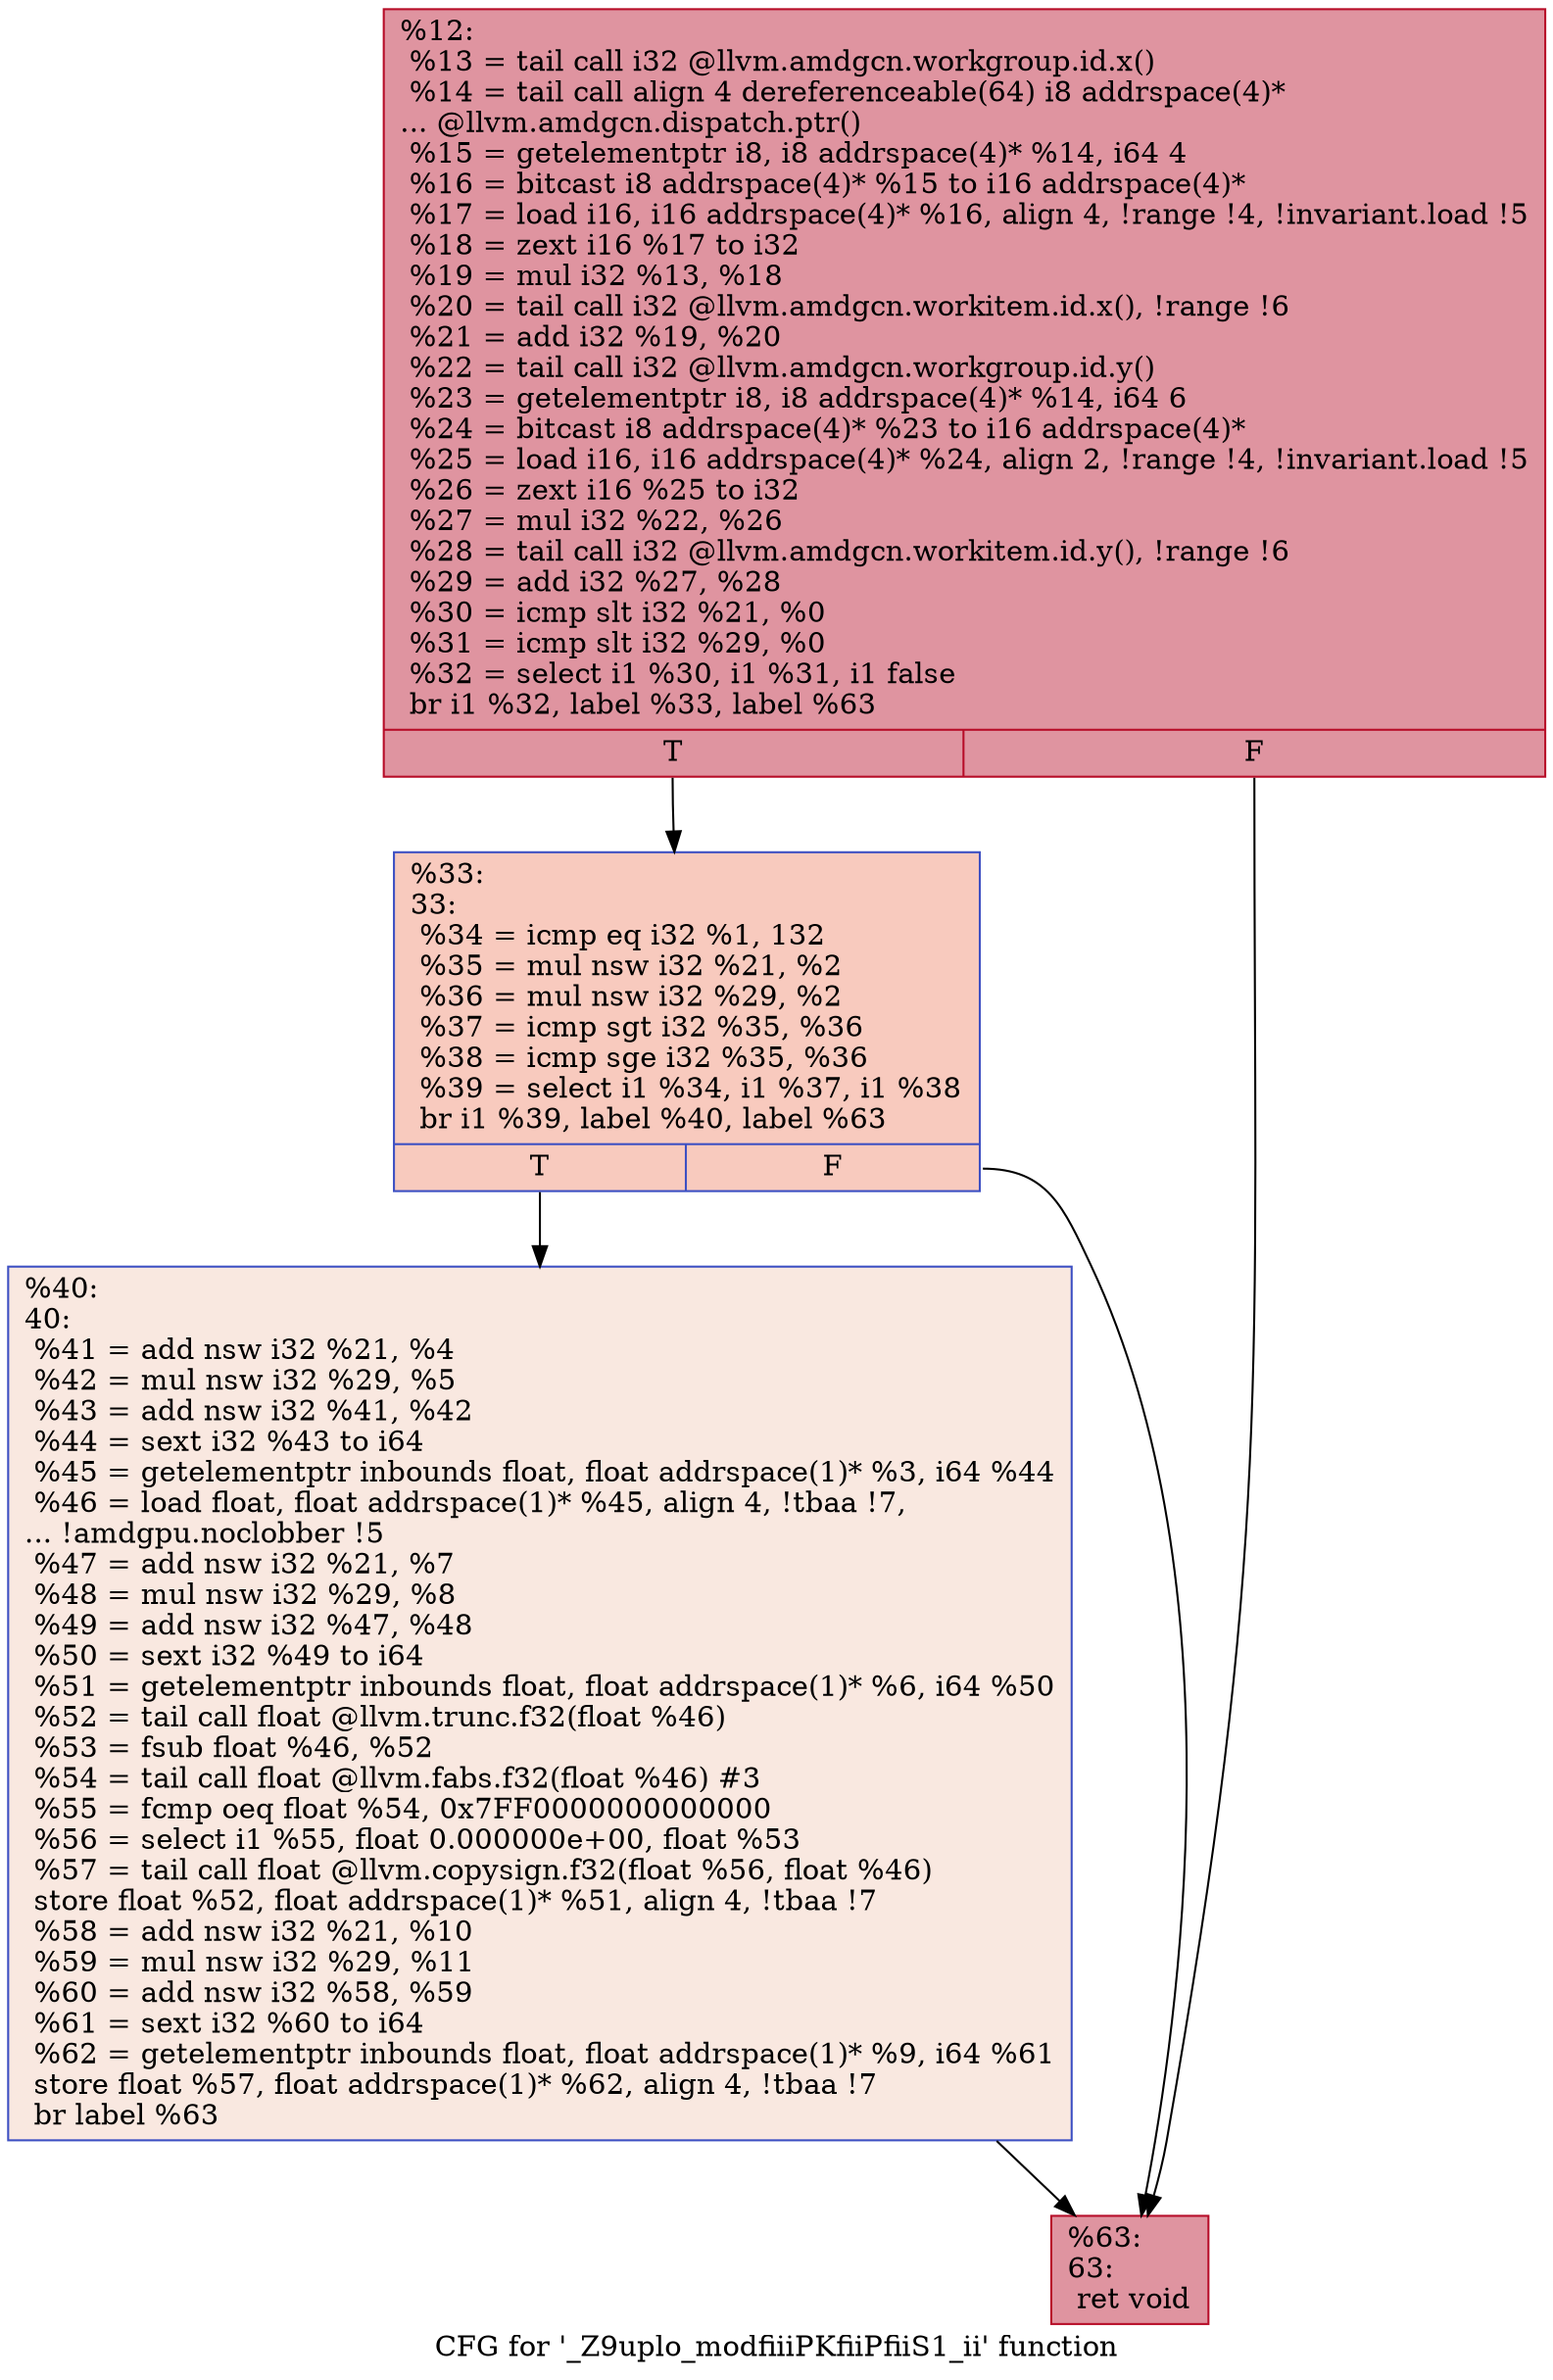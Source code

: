 digraph "CFG for '_Z9uplo_modfiiiPKfiiPfiiS1_ii' function" {
	label="CFG for '_Z9uplo_modfiiiPKfiiPfiiS1_ii' function";

	Node0x5d34f40 [shape=record,color="#b70d28ff", style=filled, fillcolor="#b70d2870",label="{%12:\l  %13 = tail call i32 @llvm.amdgcn.workgroup.id.x()\l  %14 = tail call align 4 dereferenceable(64) i8 addrspace(4)*\l... @llvm.amdgcn.dispatch.ptr()\l  %15 = getelementptr i8, i8 addrspace(4)* %14, i64 4\l  %16 = bitcast i8 addrspace(4)* %15 to i16 addrspace(4)*\l  %17 = load i16, i16 addrspace(4)* %16, align 4, !range !4, !invariant.load !5\l  %18 = zext i16 %17 to i32\l  %19 = mul i32 %13, %18\l  %20 = tail call i32 @llvm.amdgcn.workitem.id.x(), !range !6\l  %21 = add i32 %19, %20\l  %22 = tail call i32 @llvm.amdgcn.workgroup.id.y()\l  %23 = getelementptr i8, i8 addrspace(4)* %14, i64 6\l  %24 = bitcast i8 addrspace(4)* %23 to i16 addrspace(4)*\l  %25 = load i16, i16 addrspace(4)* %24, align 2, !range !4, !invariant.load !5\l  %26 = zext i16 %25 to i32\l  %27 = mul i32 %22, %26\l  %28 = tail call i32 @llvm.amdgcn.workitem.id.y(), !range !6\l  %29 = add i32 %27, %28\l  %30 = icmp slt i32 %21, %0\l  %31 = icmp slt i32 %29, %0\l  %32 = select i1 %30, i1 %31, i1 false\l  br i1 %32, label %33, label %63\l|{<s0>T|<s1>F}}"];
	Node0x5d34f40:s0 -> Node0x5d366d0;
	Node0x5d34f40:s1 -> Node0x5d36760;
	Node0x5d366d0 [shape=record,color="#3d50c3ff", style=filled, fillcolor="#ef886b70",label="{%33:\l33:                                               \l  %34 = icmp eq i32 %1, 132\l  %35 = mul nsw i32 %21, %2\l  %36 = mul nsw i32 %29, %2\l  %37 = icmp sgt i32 %35, %36\l  %38 = icmp sge i32 %35, %36\l  %39 = select i1 %34, i1 %37, i1 %38\l  br i1 %39, label %40, label %63\l|{<s0>T|<s1>F}}"];
	Node0x5d366d0:s0 -> Node0x5d39bf0;
	Node0x5d366d0:s1 -> Node0x5d36760;
	Node0x5d39bf0 [shape=record,color="#3d50c3ff", style=filled, fillcolor="#f1ccb870",label="{%40:\l40:                                               \l  %41 = add nsw i32 %21, %4\l  %42 = mul nsw i32 %29, %5\l  %43 = add nsw i32 %41, %42\l  %44 = sext i32 %43 to i64\l  %45 = getelementptr inbounds float, float addrspace(1)* %3, i64 %44\l  %46 = load float, float addrspace(1)* %45, align 4, !tbaa !7,\l... !amdgpu.noclobber !5\l  %47 = add nsw i32 %21, %7\l  %48 = mul nsw i32 %29, %8\l  %49 = add nsw i32 %47, %48\l  %50 = sext i32 %49 to i64\l  %51 = getelementptr inbounds float, float addrspace(1)* %6, i64 %50\l  %52 = tail call float @llvm.trunc.f32(float %46)\l  %53 = fsub float %46, %52\l  %54 = tail call float @llvm.fabs.f32(float %46) #3\l  %55 = fcmp oeq float %54, 0x7FF0000000000000\l  %56 = select i1 %55, float 0.000000e+00, float %53\l  %57 = tail call float @llvm.copysign.f32(float %56, float %46)\l  store float %52, float addrspace(1)* %51, align 4, !tbaa !7\l  %58 = add nsw i32 %21, %10\l  %59 = mul nsw i32 %29, %11\l  %60 = add nsw i32 %58, %59\l  %61 = sext i32 %60 to i64\l  %62 = getelementptr inbounds float, float addrspace(1)* %9, i64 %61\l  store float %57, float addrspace(1)* %62, align 4, !tbaa !7\l  br label %63\l}"];
	Node0x5d39bf0 -> Node0x5d36760;
	Node0x5d36760 [shape=record,color="#b70d28ff", style=filled, fillcolor="#b70d2870",label="{%63:\l63:                                               \l  ret void\l}"];
}
